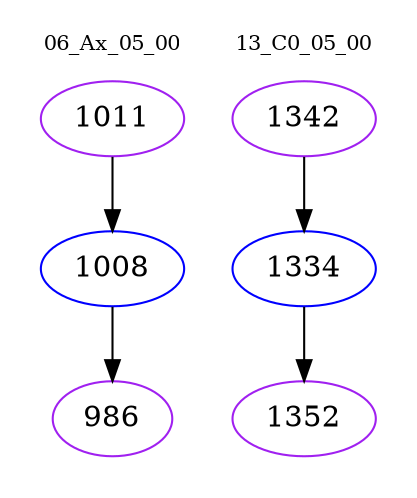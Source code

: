 digraph{
subgraph cluster_0 {
color = white
label = "06_Ax_05_00";
fontsize=10;
T0_1011 [label="1011", color="purple"]
T0_1011 -> T0_1008 [color="black"]
T0_1008 [label="1008", color="blue"]
T0_1008 -> T0_986 [color="black"]
T0_986 [label="986", color="purple"]
}
subgraph cluster_1 {
color = white
label = "13_C0_05_00";
fontsize=10;
T1_1342 [label="1342", color="purple"]
T1_1342 -> T1_1334 [color="black"]
T1_1334 [label="1334", color="blue"]
T1_1334 -> T1_1352 [color="black"]
T1_1352 [label="1352", color="purple"]
}
}
